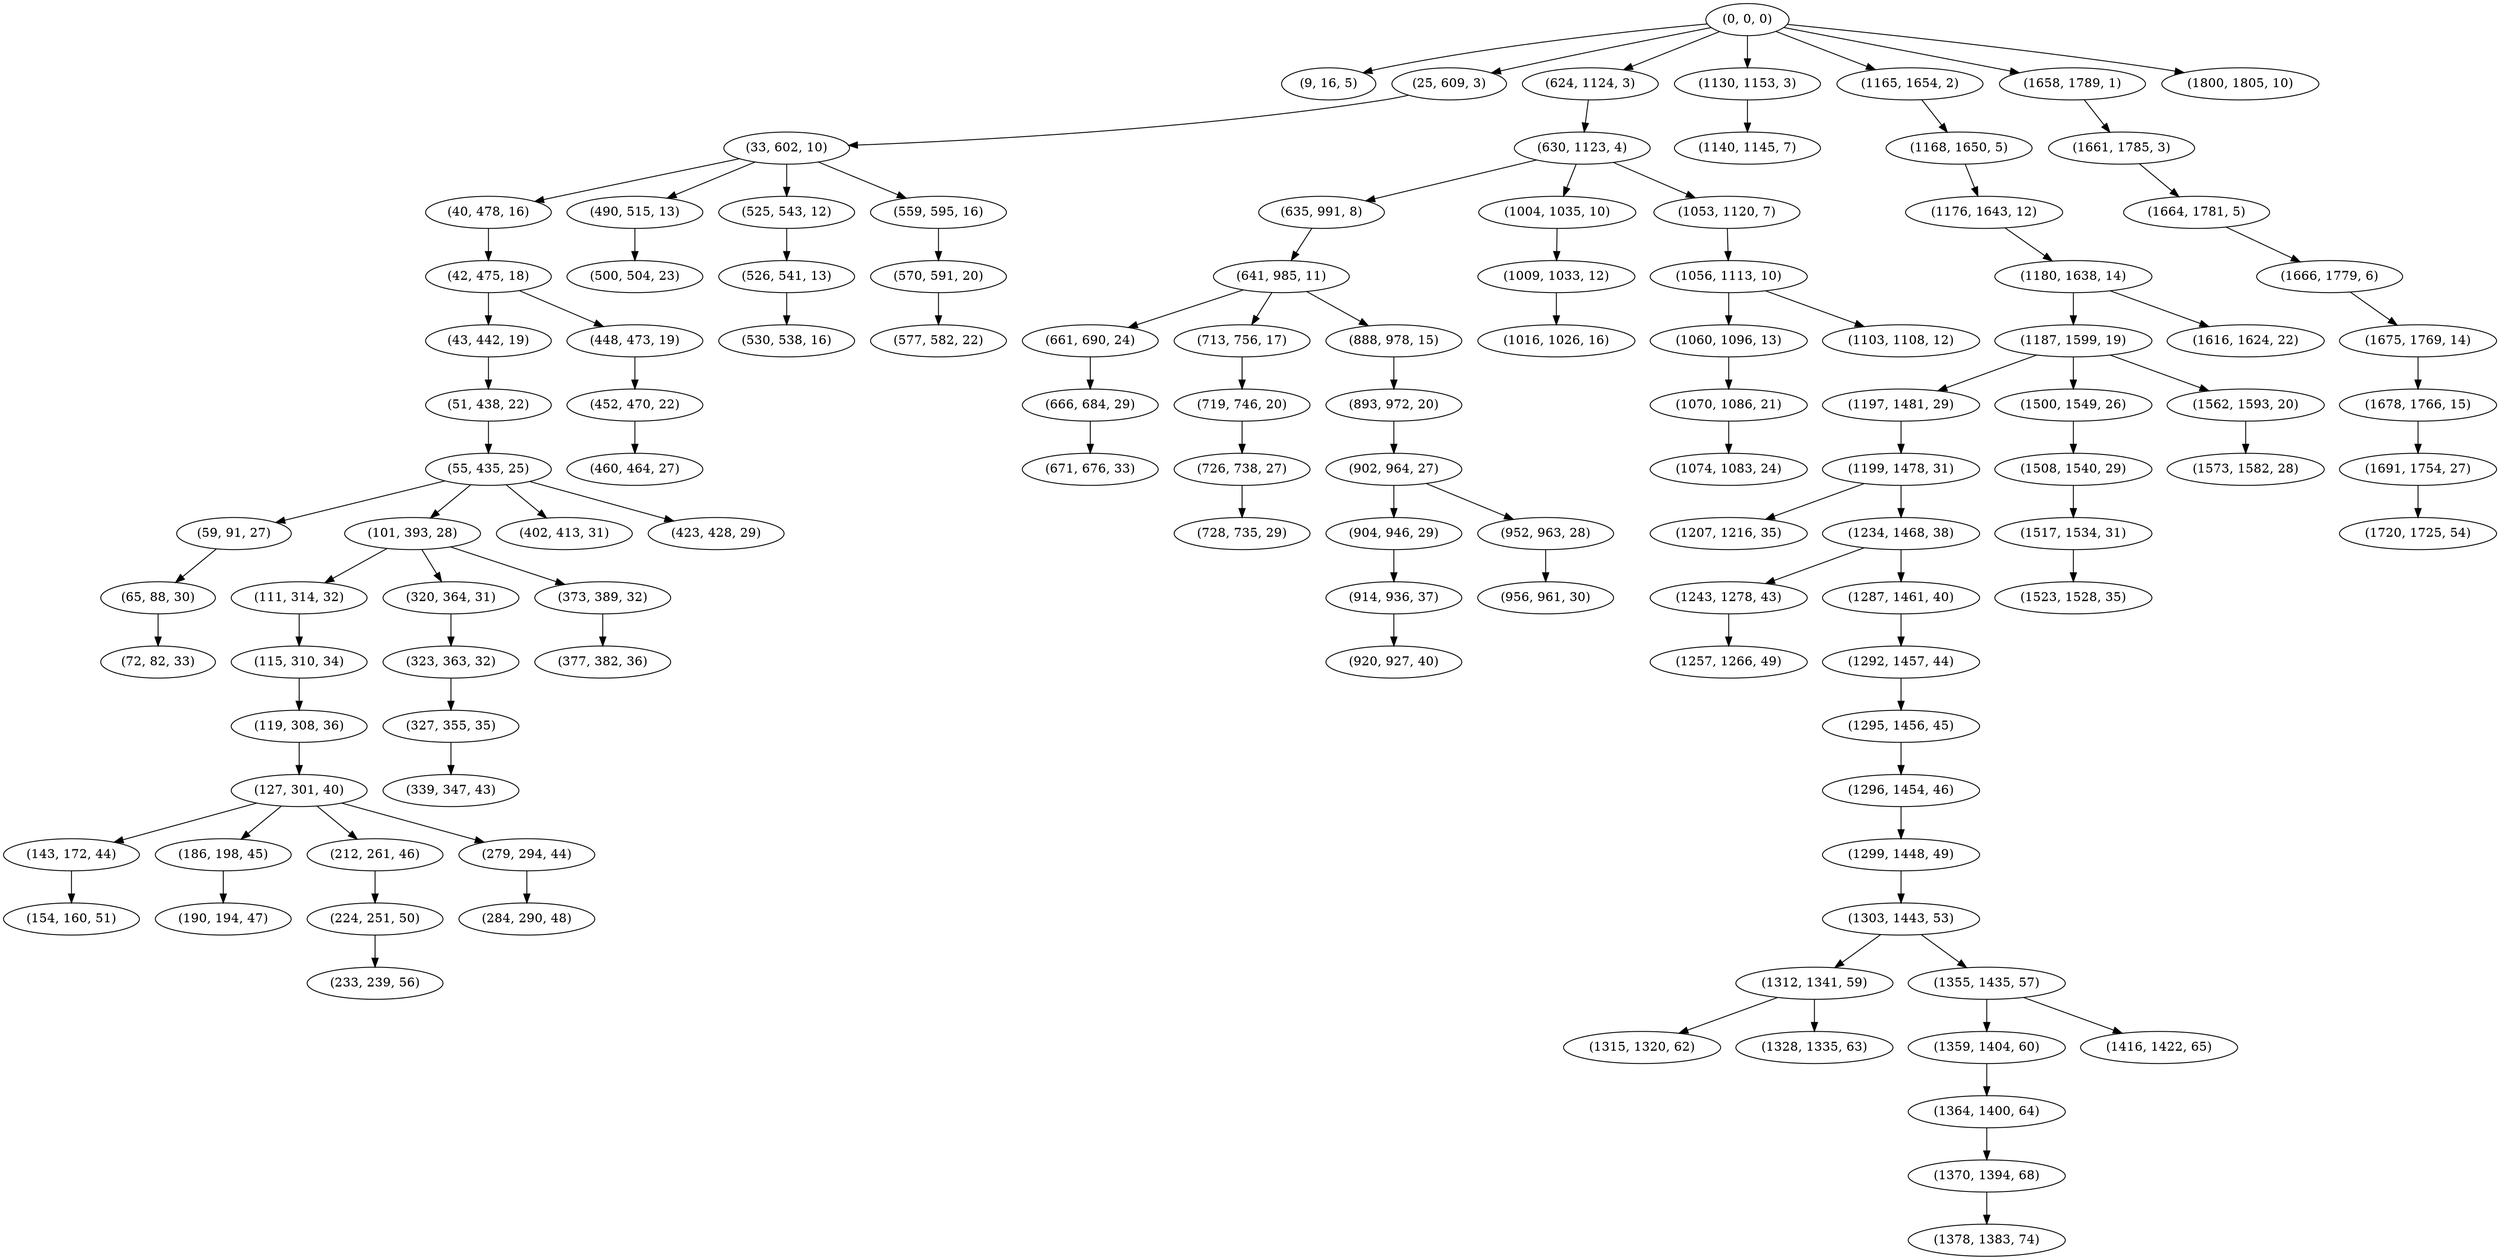 digraph tree {
    "(0, 0, 0)";
    "(9, 16, 5)";
    "(25, 609, 3)";
    "(33, 602, 10)";
    "(40, 478, 16)";
    "(42, 475, 18)";
    "(43, 442, 19)";
    "(51, 438, 22)";
    "(55, 435, 25)";
    "(59, 91, 27)";
    "(65, 88, 30)";
    "(72, 82, 33)";
    "(101, 393, 28)";
    "(111, 314, 32)";
    "(115, 310, 34)";
    "(119, 308, 36)";
    "(127, 301, 40)";
    "(143, 172, 44)";
    "(154, 160, 51)";
    "(186, 198, 45)";
    "(190, 194, 47)";
    "(212, 261, 46)";
    "(224, 251, 50)";
    "(233, 239, 56)";
    "(279, 294, 44)";
    "(284, 290, 48)";
    "(320, 364, 31)";
    "(323, 363, 32)";
    "(327, 355, 35)";
    "(339, 347, 43)";
    "(373, 389, 32)";
    "(377, 382, 36)";
    "(402, 413, 31)";
    "(423, 428, 29)";
    "(448, 473, 19)";
    "(452, 470, 22)";
    "(460, 464, 27)";
    "(490, 515, 13)";
    "(500, 504, 23)";
    "(525, 543, 12)";
    "(526, 541, 13)";
    "(530, 538, 16)";
    "(559, 595, 16)";
    "(570, 591, 20)";
    "(577, 582, 22)";
    "(624, 1124, 3)";
    "(630, 1123, 4)";
    "(635, 991, 8)";
    "(641, 985, 11)";
    "(661, 690, 24)";
    "(666, 684, 29)";
    "(671, 676, 33)";
    "(713, 756, 17)";
    "(719, 746, 20)";
    "(726, 738, 27)";
    "(728, 735, 29)";
    "(888, 978, 15)";
    "(893, 972, 20)";
    "(902, 964, 27)";
    "(904, 946, 29)";
    "(914, 936, 37)";
    "(920, 927, 40)";
    "(952, 963, 28)";
    "(956, 961, 30)";
    "(1004, 1035, 10)";
    "(1009, 1033, 12)";
    "(1016, 1026, 16)";
    "(1053, 1120, 7)";
    "(1056, 1113, 10)";
    "(1060, 1096, 13)";
    "(1070, 1086, 21)";
    "(1074, 1083, 24)";
    "(1103, 1108, 12)";
    "(1130, 1153, 3)";
    "(1140, 1145, 7)";
    "(1165, 1654, 2)";
    "(1168, 1650, 5)";
    "(1176, 1643, 12)";
    "(1180, 1638, 14)";
    "(1187, 1599, 19)";
    "(1197, 1481, 29)";
    "(1199, 1478, 31)";
    "(1207, 1216, 35)";
    "(1234, 1468, 38)";
    "(1243, 1278, 43)";
    "(1257, 1266, 49)";
    "(1287, 1461, 40)";
    "(1292, 1457, 44)";
    "(1295, 1456, 45)";
    "(1296, 1454, 46)";
    "(1299, 1448, 49)";
    "(1303, 1443, 53)";
    "(1312, 1341, 59)";
    "(1315, 1320, 62)";
    "(1328, 1335, 63)";
    "(1355, 1435, 57)";
    "(1359, 1404, 60)";
    "(1364, 1400, 64)";
    "(1370, 1394, 68)";
    "(1378, 1383, 74)";
    "(1416, 1422, 65)";
    "(1500, 1549, 26)";
    "(1508, 1540, 29)";
    "(1517, 1534, 31)";
    "(1523, 1528, 35)";
    "(1562, 1593, 20)";
    "(1573, 1582, 28)";
    "(1616, 1624, 22)";
    "(1658, 1789, 1)";
    "(1661, 1785, 3)";
    "(1664, 1781, 5)";
    "(1666, 1779, 6)";
    "(1675, 1769, 14)";
    "(1678, 1766, 15)";
    "(1691, 1754, 27)";
    "(1720, 1725, 54)";
    "(1800, 1805, 10)";
    "(0, 0, 0)" -> "(9, 16, 5)";
    "(0, 0, 0)" -> "(25, 609, 3)";
    "(0, 0, 0)" -> "(624, 1124, 3)";
    "(0, 0, 0)" -> "(1130, 1153, 3)";
    "(0, 0, 0)" -> "(1165, 1654, 2)";
    "(0, 0, 0)" -> "(1658, 1789, 1)";
    "(0, 0, 0)" -> "(1800, 1805, 10)";
    "(25, 609, 3)" -> "(33, 602, 10)";
    "(33, 602, 10)" -> "(40, 478, 16)";
    "(33, 602, 10)" -> "(490, 515, 13)";
    "(33, 602, 10)" -> "(525, 543, 12)";
    "(33, 602, 10)" -> "(559, 595, 16)";
    "(40, 478, 16)" -> "(42, 475, 18)";
    "(42, 475, 18)" -> "(43, 442, 19)";
    "(42, 475, 18)" -> "(448, 473, 19)";
    "(43, 442, 19)" -> "(51, 438, 22)";
    "(51, 438, 22)" -> "(55, 435, 25)";
    "(55, 435, 25)" -> "(59, 91, 27)";
    "(55, 435, 25)" -> "(101, 393, 28)";
    "(55, 435, 25)" -> "(402, 413, 31)";
    "(55, 435, 25)" -> "(423, 428, 29)";
    "(59, 91, 27)" -> "(65, 88, 30)";
    "(65, 88, 30)" -> "(72, 82, 33)";
    "(101, 393, 28)" -> "(111, 314, 32)";
    "(101, 393, 28)" -> "(320, 364, 31)";
    "(101, 393, 28)" -> "(373, 389, 32)";
    "(111, 314, 32)" -> "(115, 310, 34)";
    "(115, 310, 34)" -> "(119, 308, 36)";
    "(119, 308, 36)" -> "(127, 301, 40)";
    "(127, 301, 40)" -> "(143, 172, 44)";
    "(127, 301, 40)" -> "(186, 198, 45)";
    "(127, 301, 40)" -> "(212, 261, 46)";
    "(127, 301, 40)" -> "(279, 294, 44)";
    "(143, 172, 44)" -> "(154, 160, 51)";
    "(186, 198, 45)" -> "(190, 194, 47)";
    "(212, 261, 46)" -> "(224, 251, 50)";
    "(224, 251, 50)" -> "(233, 239, 56)";
    "(279, 294, 44)" -> "(284, 290, 48)";
    "(320, 364, 31)" -> "(323, 363, 32)";
    "(323, 363, 32)" -> "(327, 355, 35)";
    "(327, 355, 35)" -> "(339, 347, 43)";
    "(373, 389, 32)" -> "(377, 382, 36)";
    "(448, 473, 19)" -> "(452, 470, 22)";
    "(452, 470, 22)" -> "(460, 464, 27)";
    "(490, 515, 13)" -> "(500, 504, 23)";
    "(525, 543, 12)" -> "(526, 541, 13)";
    "(526, 541, 13)" -> "(530, 538, 16)";
    "(559, 595, 16)" -> "(570, 591, 20)";
    "(570, 591, 20)" -> "(577, 582, 22)";
    "(624, 1124, 3)" -> "(630, 1123, 4)";
    "(630, 1123, 4)" -> "(635, 991, 8)";
    "(630, 1123, 4)" -> "(1004, 1035, 10)";
    "(630, 1123, 4)" -> "(1053, 1120, 7)";
    "(635, 991, 8)" -> "(641, 985, 11)";
    "(641, 985, 11)" -> "(661, 690, 24)";
    "(641, 985, 11)" -> "(713, 756, 17)";
    "(641, 985, 11)" -> "(888, 978, 15)";
    "(661, 690, 24)" -> "(666, 684, 29)";
    "(666, 684, 29)" -> "(671, 676, 33)";
    "(713, 756, 17)" -> "(719, 746, 20)";
    "(719, 746, 20)" -> "(726, 738, 27)";
    "(726, 738, 27)" -> "(728, 735, 29)";
    "(888, 978, 15)" -> "(893, 972, 20)";
    "(893, 972, 20)" -> "(902, 964, 27)";
    "(902, 964, 27)" -> "(904, 946, 29)";
    "(902, 964, 27)" -> "(952, 963, 28)";
    "(904, 946, 29)" -> "(914, 936, 37)";
    "(914, 936, 37)" -> "(920, 927, 40)";
    "(952, 963, 28)" -> "(956, 961, 30)";
    "(1004, 1035, 10)" -> "(1009, 1033, 12)";
    "(1009, 1033, 12)" -> "(1016, 1026, 16)";
    "(1053, 1120, 7)" -> "(1056, 1113, 10)";
    "(1056, 1113, 10)" -> "(1060, 1096, 13)";
    "(1056, 1113, 10)" -> "(1103, 1108, 12)";
    "(1060, 1096, 13)" -> "(1070, 1086, 21)";
    "(1070, 1086, 21)" -> "(1074, 1083, 24)";
    "(1130, 1153, 3)" -> "(1140, 1145, 7)";
    "(1165, 1654, 2)" -> "(1168, 1650, 5)";
    "(1168, 1650, 5)" -> "(1176, 1643, 12)";
    "(1176, 1643, 12)" -> "(1180, 1638, 14)";
    "(1180, 1638, 14)" -> "(1187, 1599, 19)";
    "(1180, 1638, 14)" -> "(1616, 1624, 22)";
    "(1187, 1599, 19)" -> "(1197, 1481, 29)";
    "(1187, 1599, 19)" -> "(1500, 1549, 26)";
    "(1187, 1599, 19)" -> "(1562, 1593, 20)";
    "(1197, 1481, 29)" -> "(1199, 1478, 31)";
    "(1199, 1478, 31)" -> "(1207, 1216, 35)";
    "(1199, 1478, 31)" -> "(1234, 1468, 38)";
    "(1234, 1468, 38)" -> "(1243, 1278, 43)";
    "(1234, 1468, 38)" -> "(1287, 1461, 40)";
    "(1243, 1278, 43)" -> "(1257, 1266, 49)";
    "(1287, 1461, 40)" -> "(1292, 1457, 44)";
    "(1292, 1457, 44)" -> "(1295, 1456, 45)";
    "(1295, 1456, 45)" -> "(1296, 1454, 46)";
    "(1296, 1454, 46)" -> "(1299, 1448, 49)";
    "(1299, 1448, 49)" -> "(1303, 1443, 53)";
    "(1303, 1443, 53)" -> "(1312, 1341, 59)";
    "(1303, 1443, 53)" -> "(1355, 1435, 57)";
    "(1312, 1341, 59)" -> "(1315, 1320, 62)";
    "(1312, 1341, 59)" -> "(1328, 1335, 63)";
    "(1355, 1435, 57)" -> "(1359, 1404, 60)";
    "(1355, 1435, 57)" -> "(1416, 1422, 65)";
    "(1359, 1404, 60)" -> "(1364, 1400, 64)";
    "(1364, 1400, 64)" -> "(1370, 1394, 68)";
    "(1370, 1394, 68)" -> "(1378, 1383, 74)";
    "(1500, 1549, 26)" -> "(1508, 1540, 29)";
    "(1508, 1540, 29)" -> "(1517, 1534, 31)";
    "(1517, 1534, 31)" -> "(1523, 1528, 35)";
    "(1562, 1593, 20)" -> "(1573, 1582, 28)";
    "(1658, 1789, 1)" -> "(1661, 1785, 3)";
    "(1661, 1785, 3)" -> "(1664, 1781, 5)";
    "(1664, 1781, 5)" -> "(1666, 1779, 6)";
    "(1666, 1779, 6)" -> "(1675, 1769, 14)";
    "(1675, 1769, 14)" -> "(1678, 1766, 15)";
    "(1678, 1766, 15)" -> "(1691, 1754, 27)";
    "(1691, 1754, 27)" -> "(1720, 1725, 54)";
}
